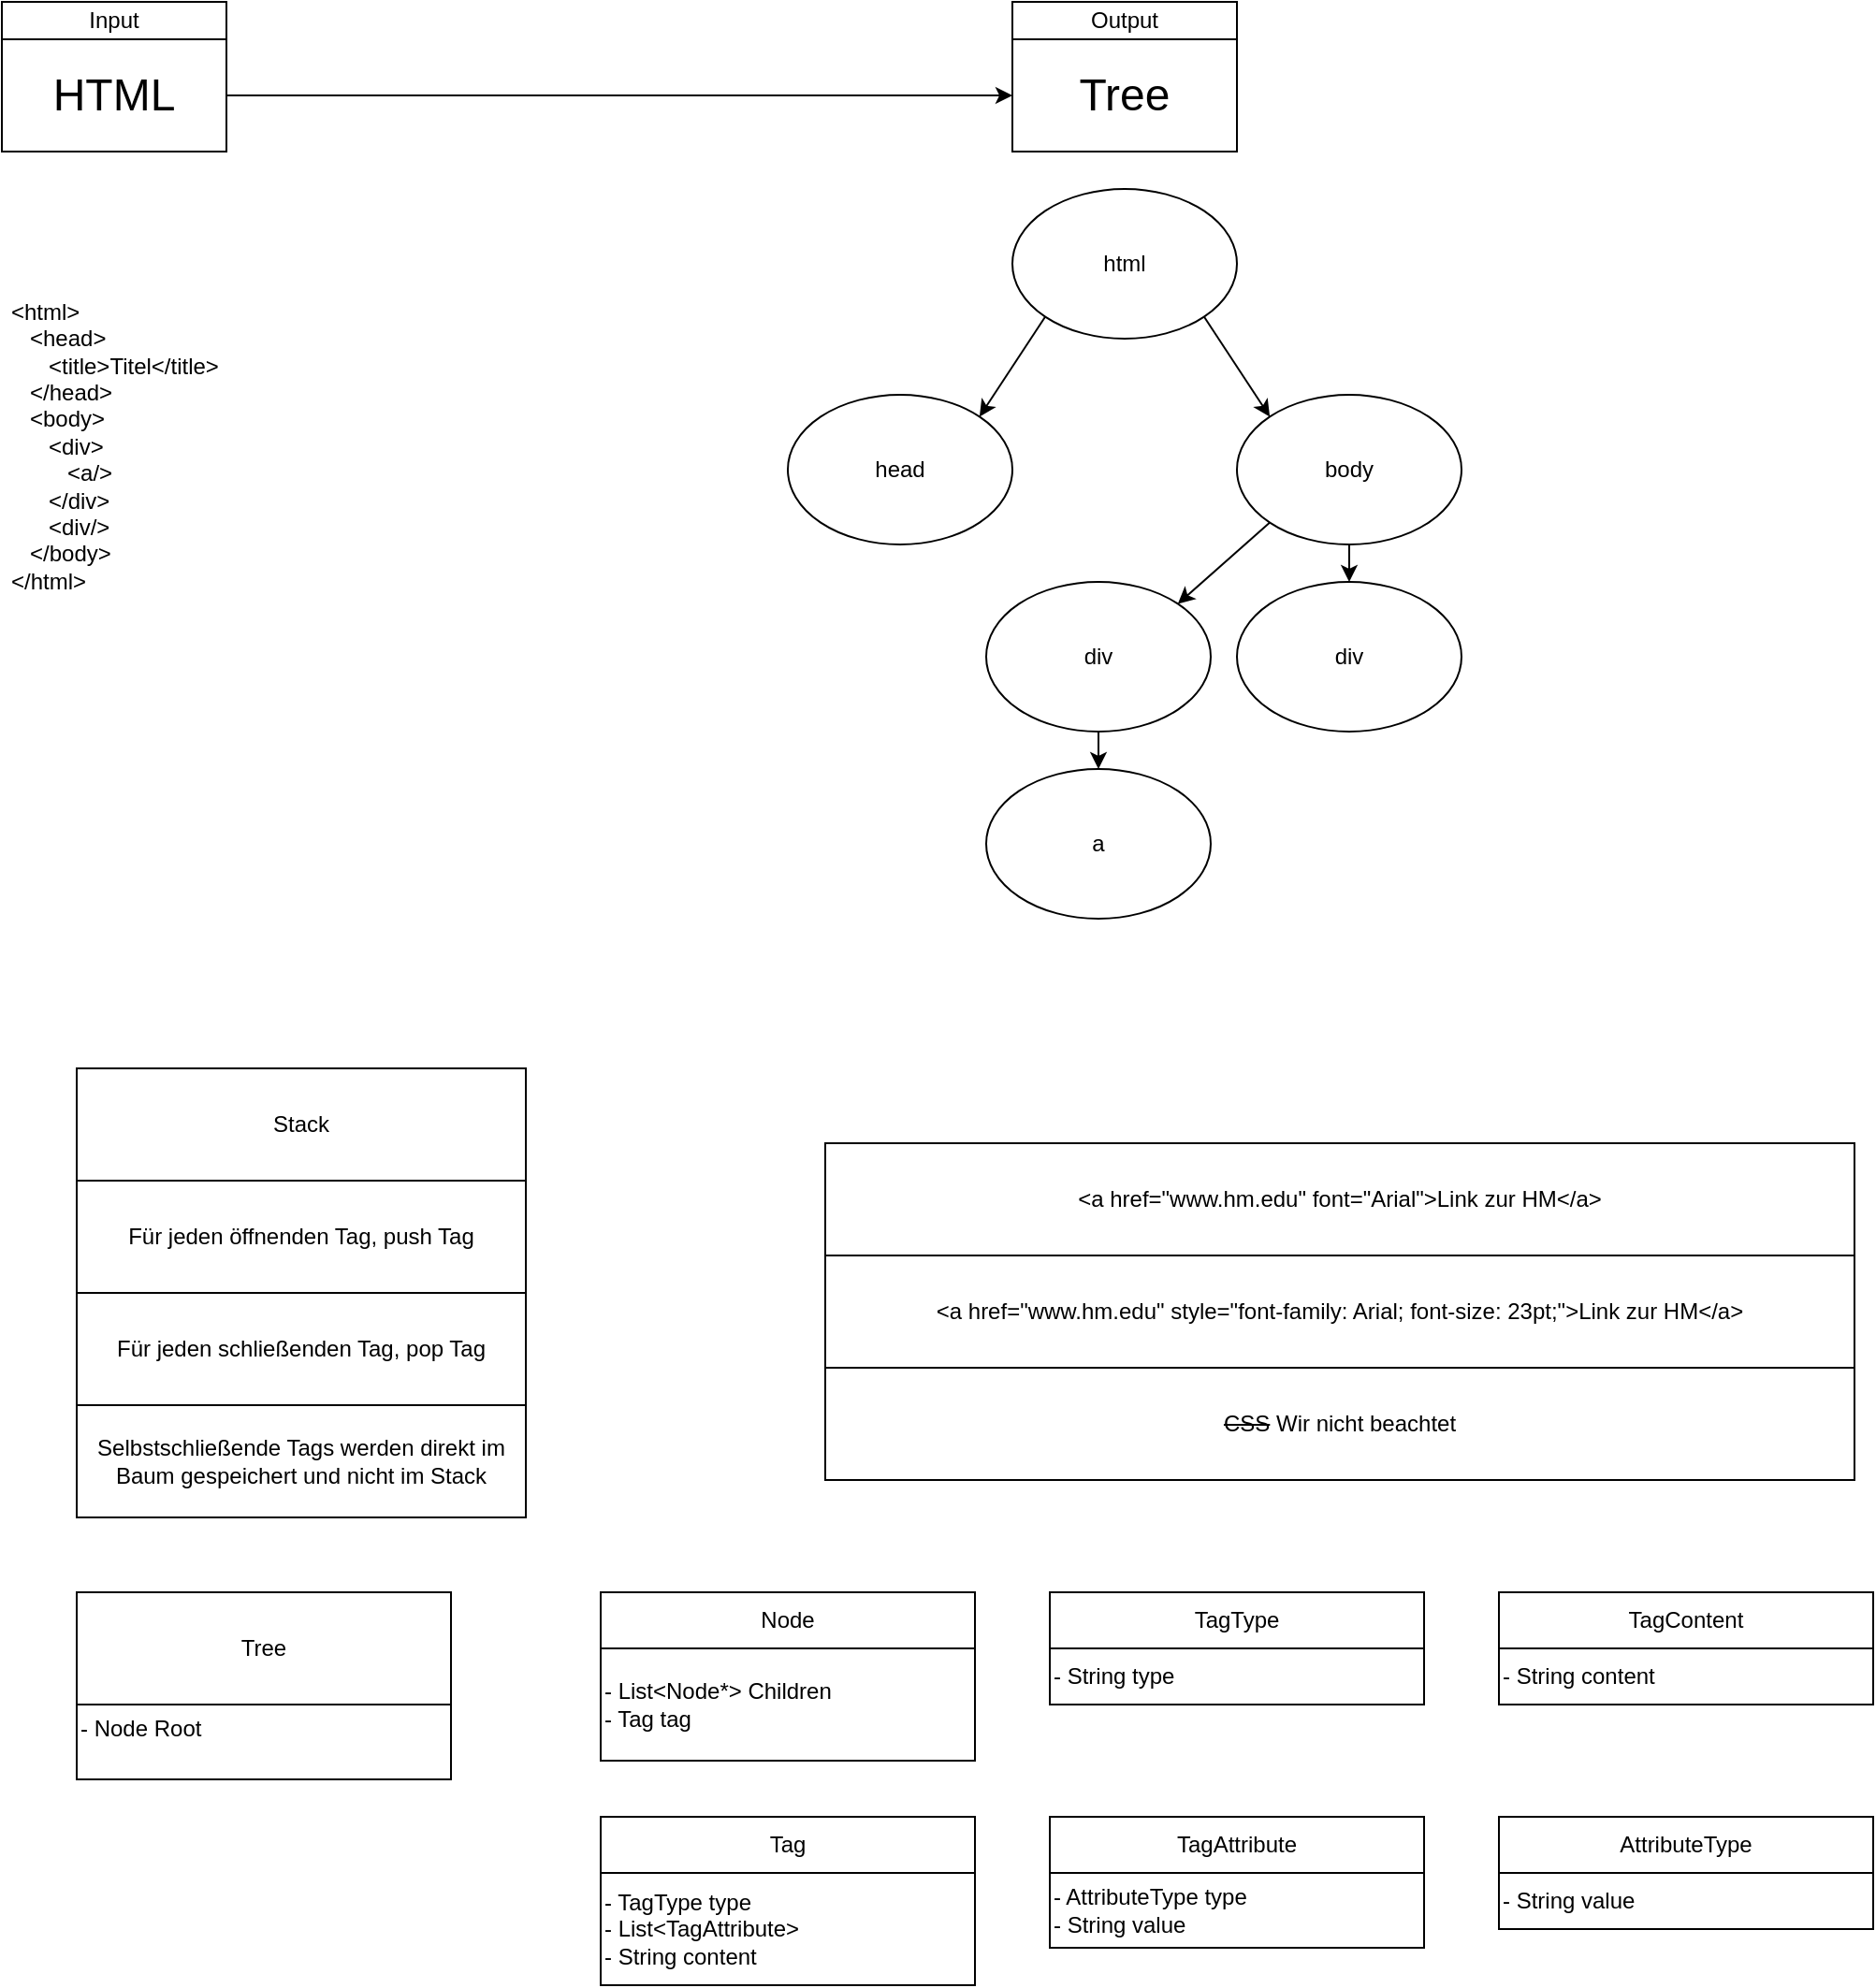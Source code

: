 <mxfile version="12.9.5" type="device"><diagram id="ECqgAhugxioCzv_q0aiJ" name="Page-1"><mxGraphModel dx="674" dy="997" grid="1" gridSize="10" guides="1" tooltips="1" connect="1" arrows="1" fold="1" page="1" pageScale="1" pageWidth="827" pageHeight="1169" math="0" shadow="0"><root><mxCell id="0"/><mxCell id="1" parent="0"/><mxCell id="4WClpscaZ9VoH0492_hl-3" style="edgeStyle=orthogonalEdgeStyle;rounded=0;orthogonalLoop=1;jettySize=auto;html=1;exitX=1;exitY=0.5;exitDx=0;exitDy=0;entryX=0;entryY=0.5;entryDx=0;entryDy=0;" parent="1" source="4WClpscaZ9VoH0492_hl-1" target="4WClpscaZ9VoH0492_hl-2" edge="1"><mxGeometry relative="1" as="geometry"/></mxCell><mxCell id="4WClpscaZ9VoH0492_hl-1" value="&lt;font style=&quot;font-size: 24px&quot;&gt;HTML&lt;/font&gt;" style="rounded=0;whiteSpace=wrap;html=1;" parent="1" vertex="1"><mxGeometry x="40" y="90" width="120" height="60" as="geometry"/></mxCell><mxCell id="4WClpscaZ9VoH0492_hl-2" value="&lt;font style=&quot;font-size: 24px&quot;&gt;Tree&lt;/font&gt;" style="rounded=0;whiteSpace=wrap;html=1;" parent="1" vertex="1"><mxGeometry x="580" y="90" width="120" height="60" as="geometry"/></mxCell><mxCell id="4WClpscaZ9VoH0492_hl-8" value="head" style="ellipse;whiteSpace=wrap;html=1;" parent="1" vertex="1"><mxGeometry x="460" y="280" width="120" height="80" as="geometry"/></mxCell><mxCell id="4WClpscaZ9VoH0492_hl-9" value="html" style="ellipse;whiteSpace=wrap;html=1;" parent="1" vertex="1"><mxGeometry x="580" y="170" width="120" height="80" as="geometry"/></mxCell><mxCell id="4WClpscaZ9VoH0492_hl-10" value="body" style="ellipse;whiteSpace=wrap;html=1;" parent="1" vertex="1"><mxGeometry x="700" y="280" width="120" height="80" as="geometry"/></mxCell><mxCell id="4WClpscaZ9VoH0492_hl-13" value="" style="endArrow=classic;html=1;exitX=0;exitY=1;exitDx=0;exitDy=0;entryX=1;entryY=0;entryDx=0;entryDy=0;" parent="1" source="4WClpscaZ9VoH0492_hl-9" target="4WClpscaZ9VoH0492_hl-8" edge="1"><mxGeometry width="50" height="50" relative="1" as="geometry"><mxPoint x="686" y="370" as="sourcePoint"/><mxPoint x="736" y="320" as="targetPoint"/></mxGeometry></mxCell><mxCell id="4WClpscaZ9VoH0492_hl-14" value="" style="endArrow=classic;html=1;exitX=1;exitY=1;exitDx=0;exitDy=0;entryX=0;entryY=0;entryDx=0;entryDy=0;" parent="1" source="4WClpscaZ9VoH0492_hl-9" target="4WClpscaZ9VoH0492_hl-10" edge="1"><mxGeometry width="50" height="50" relative="1" as="geometry"><mxPoint x="607.574" y="248.284" as="sourcePoint"/><mxPoint x="572.426" y="301.716" as="targetPoint"/></mxGeometry></mxCell><mxCell id="4WClpscaZ9VoH0492_hl-15" value="Für jeden öffnenden Tag, push Tag" style="rounded=0;whiteSpace=wrap;html=1;" parent="1" vertex="1"><mxGeometry x="80" y="700" width="240" height="60" as="geometry"/></mxCell><mxCell id="4WClpscaZ9VoH0492_hl-16" value="div" style="ellipse;whiteSpace=wrap;html=1;" parent="1" vertex="1"><mxGeometry x="566" y="380" width="120" height="80" as="geometry"/></mxCell><mxCell id="4WClpscaZ9VoH0492_hl-17" value="a" style="ellipse;whiteSpace=wrap;html=1;" parent="1" vertex="1"><mxGeometry x="566" y="480" width="120" height="80" as="geometry"/></mxCell><mxCell id="4WClpscaZ9VoH0492_hl-18" value="div" style="ellipse;whiteSpace=wrap;html=1;" parent="1" vertex="1"><mxGeometry x="700" y="380" width="120" height="80" as="geometry"/></mxCell><mxCell id="4WClpscaZ9VoH0492_hl-20" value="" style="endArrow=classic;html=1;exitX=0;exitY=1;exitDx=0;exitDy=0;entryX=1;entryY=0;entryDx=0;entryDy=0;" parent="1" source="4WClpscaZ9VoH0492_hl-10" target="4WClpscaZ9VoH0492_hl-16" edge="1"><mxGeometry width="50" height="50" relative="1" as="geometry"><mxPoint x="607.574" y="248.284" as="sourcePoint"/><mxPoint x="572.426" y="301.716" as="targetPoint"/></mxGeometry></mxCell><mxCell id="4WClpscaZ9VoH0492_hl-21" value="" style="endArrow=classic;html=1;exitX=0.5;exitY=1;exitDx=0;exitDy=0;" parent="1" source="4WClpscaZ9VoH0492_hl-10" target="4WClpscaZ9VoH0492_hl-18" edge="1"><mxGeometry width="50" height="50" relative="1" as="geometry"><mxPoint x="727.574" y="358.284" as="sourcePoint"/><mxPoint x="678.426" y="401.716" as="targetPoint"/></mxGeometry></mxCell><mxCell id="4WClpscaZ9VoH0492_hl-22" value="" style="endArrow=classic;html=1;exitX=0.5;exitY=1;exitDx=0;exitDy=0;entryX=0.5;entryY=0;entryDx=0;entryDy=0;" parent="1" source="4WClpscaZ9VoH0492_hl-16" target="4WClpscaZ9VoH0492_hl-17" edge="1"><mxGeometry width="50" height="50" relative="1" as="geometry"><mxPoint x="686" y="530" as="sourcePoint"/><mxPoint x="736" y="480" as="targetPoint"/></mxGeometry></mxCell><mxCell id="4WClpscaZ9VoH0492_hl-23" value="Stack" style="rounded=0;whiteSpace=wrap;html=1;" parent="1" vertex="1"><mxGeometry x="80" y="640" width="240" height="60" as="geometry"/></mxCell><mxCell id="4WClpscaZ9VoH0492_hl-25" value="Für jeden schließenden Tag, pop Tag" style="rounded=0;whiteSpace=wrap;html=1;" parent="1" vertex="1"><mxGeometry x="80" y="760" width="240" height="60" as="geometry"/></mxCell><mxCell id="4WClpscaZ9VoH0492_hl-26" value="Selbstschließende Tags werden direkt im Baum gespeichert und nicht im Stack " style="rounded=0;whiteSpace=wrap;html=1;" parent="1" vertex="1"><mxGeometry x="80" y="820" width="240" height="60" as="geometry"/></mxCell><mxCell id="4WClpscaZ9VoH0492_hl-27" value="Node" style="rounded=0;whiteSpace=wrap;html=1;" parent="1" vertex="1"><mxGeometry x="360" y="920" width="200" height="30" as="geometry"/></mxCell><mxCell id="4WClpscaZ9VoH0492_hl-29" value="&lt;div align=&quot;left&quot;&gt;- List&amp;lt;Node*&amp;gt; Children&lt;/div&gt;&lt;div align=&quot;left&quot;&gt;- Tag tag&lt;br&gt;&lt;/div&gt;" style="rounded=0;whiteSpace=wrap;html=1;align=left;" parent="1" vertex="1"><mxGeometry x="360" y="950" width="200" height="60" as="geometry"/></mxCell><mxCell id="4WClpscaZ9VoH0492_hl-30" value="Tag" style="rounded=0;whiteSpace=wrap;html=1;" parent="1" vertex="1"><mxGeometry x="360" y="1040" width="200" height="30" as="geometry"/></mxCell><mxCell id="4WClpscaZ9VoH0492_hl-31" value="&lt;div align=&quot;left&quot;&gt;- TagType type&lt;/div&gt;&lt;div align=&quot;left&quot;&gt;- List&amp;lt;TagAttribute&amp;gt;&lt;br&gt;&lt;/div&gt;&lt;div align=&quot;left&quot;&gt;- String content&lt;br&gt;&lt;/div&gt;" style="rounded=0;whiteSpace=wrap;html=1;align=left;" parent="1" vertex="1"><mxGeometry x="360" y="1070" width="200" height="60" as="geometry"/></mxCell><mxCell id="4WClpscaZ9VoH0492_hl-32" value="TagType" style="rounded=0;whiteSpace=wrap;html=1;" parent="1" vertex="1"><mxGeometry x="600" y="920" width="200" height="30" as="geometry"/></mxCell><mxCell id="4WClpscaZ9VoH0492_hl-33" value="&lt;div align=&quot;left&quot;&gt;- String type&lt;/div&gt;" style="rounded=0;whiteSpace=wrap;html=1;align=left;" parent="1" vertex="1"><mxGeometry x="600" y="950" width="200" height="30" as="geometry"/></mxCell><mxCell id="4WClpscaZ9VoH0492_hl-36" value="TagContent" style="rounded=0;whiteSpace=wrap;html=1;" parent="1" vertex="1"><mxGeometry x="840" y="920" width="200" height="30" as="geometry"/></mxCell><mxCell id="4WClpscaZ9VoH0492_hl-37" value="&lt;div align=&quot;left&quot;&gt;- String content&lt;/div&gt;" style="rounded=0;whiteSpace=wrap;html=1;align=left;" parent="1" vertex="1"><mxGeometry x="840" y="950" width="200" height="30" as="geometry"/></mxCell><mxCell id="4WClpscaZ9VoH0492_hl-38" value="TagAttribute" style="rounded=0;whiteSpace=wrap;html=1;" parent="1" vertex="1"><mxGeometry x="600" y="1040" width="200" height="30" as="geometry"/></mxCell><mxCell id="4WClpscaZ9VoH0492_hl-39" value="&lt;div align=&quot;left&quot;&gt;- AttributeType type&lt;br&gt;&lt;/div&gt;&lt;div align=&quot;left&quot;&gt;- String value&lt;/div&gt;" style="rounded=0;whiteSpace=wrap;html=1;align=left;" parent="1" vertex="1"><mxGeometry x="600" y="1070" width="200" height="40" as="geometry"/></mxCell><mxCell id="4WClpscaZ9VoH0492_hl-40" value="&amp;lt;a href=&quot;www.hm.edu&quot; font=&quot;Arial&quot;&amp;gt;Link zur HM&amp;lt;/a&amp;gt;" style="rounded=0;whiteSpace=wrap;html=1;" parent="1" vertex="1"><mxGeometry x="480" y="680" width="550" height="60" as="geometry"/></mxCell><mxCell id="4WClpscaZ9VoH0492_hl-41" value="&amp;lt;a href=&quot;www.hm.edu&quot; style=&quot;font-family: Arial; font-size: 23pt;&quot;&amp;gt;Link zur HM&amp;lt;/a&amp;gt;" style="rounded=0;whiteSpace=wrap;html=1;" parent="1" vertex="1"><mxGeometry x="480" y="740" width="550" height="60" as="geometry"/></mxCell><mxCell id="4WClpscaZ9VoH0492_hl-42" value="AttributeType" style="rounded=0;whiteSpace=wrap;html=1;" parent="1" vertex="1"><mxGeometry x="840" y="1040" width="200" height="30" as="geometry"/></mxCell><mxCell id="4WClpscaZ9VoH0492_hl-43" value="&lt;div align=&quot;left&quot;&gt;- String value&lt;/div&gt;" style="rounded=0;whiteSpace=wrap;html=1;align=left;" parent="1" vertex="1"><mxGeometry x="840" y="1070" width="200" height="30" as="geometry"/></mxCell><mxCell id="4WClpscaZ9VoH0492_hl-44" value="&lt;s&gt;CSS&lt;/s&gt; Wir nicht beachtet" style="rounded=0;whiteSpace=wrap;html=1;" parent="1" vertex="1"><mxGeometry x="480" y="800" width="550" height="60" as="geometry"/></mxCell><mxCell id="4WClpscaZ9VoH0492_hl-47" value="Input" style="rounded=0;whiteSpace=wrap;html=1;" parent="1" vertex="1"><mxGeometry x="40" y="70" width="120" height="20" as="geometry"/></mxCell><mxCell id="4WClpscaZ9VoH0492_hl-48" value="Output" style="rounded=0;whiteSpace=wrap;html=1;" parent="1" vertex="1"><mxGeometry x="580" y="70" width="120" height="20" as="geometry"/></mxCell><mxCell id="4WClpscaZ9VoH0492_hl-53" value="Tree" style="rounded=0;whiteSpace=wrap;html=1;" parent="1" vertex="1"><mxGeometry x="80" y="920" width="200" height="60" as="geometry"/></mxCell><mxCell id="4WClpscaZ9VoH0492_hl-54" value="&lt;div align=&quot;left&quot;&gt;- Node Root&lt;/div&gt;&lt;div align=&quot;left&quot;&gt;&lt;br&gt;&lt;/div&gt;" style="rounded=0;whiteSpace=wrap;html=1;align=left;" parent="1" vertex="1"><mxGeometry x="80" y="980" width="200" height="40" as="geometry"/></mxCell><mxCell id="4WClpscaZ9VoH0492_hl-55" style="edgeStyle=orthogonalEdgeStyle;rounded=0;orthogonalLoop=1;jettySize=auto;html=1;exitX=0.5;exitY=1;exitDx=0;exitDy=0;" parent="1" source="4WClpscaZ9VoH0492_hl-37" target="4WClpscaZ9VoH0492_hl-37" edge="1"><mxGeometry relative="1" as="geometry"/></mxCell><mxCell id="qhqojD3dqU8nJrKhc7Cx-1" value="&lt;div&gt;&lt;br&gt;&lt;/div&gt;&lt;div&gt;&lt;br&gt;&lt;/div&gt;&lt;div&gt;&amp;lt;html&amp;gt;&lt;/div&gt;&lt;div&gt;&amp;nbsp;&amp;nbsp; &amp;lt;head&amp;gt;&lt;/div&gt;&lt;div&gt;&amp;nbsp;&amp;nbsp;&amp;nbsp;&amp;nbsp;&amp;nbsp; &amp;lt;title&amp;gt;Titel&amp;lt;/title&amp;gt;&lt;/div&gt;&lt;div&gt;&amp;nbsp;&amp;nbsp; &amp;lt;/head&amp;gt;&lt;/div&gt;&lt;div&gt;&amp;nbsp;&amp;nbsp; &amp;lt;body&amp;gt;&lt;/div&gt;&lt;div&gt;&amp;nbsp;&amp;nbsp;&amp;nbsp;&amp;nbsp;&amp;nbsp; &amp;lt;div&amp;gt;&lt;/div&gt;&lt;div&gt;&amp;nbsp;&amp;nbsp;&amp;nbsp;&amp;nbsp;&amp;nbsp;&amp;nbsp;&amp;nbsp;&amp;nbsp; &amp;lt;a/&amp;gt;&lt;/div&gt;&lt;div&gt;&amp;nbsp;&amp;nbsp;&amp;nbsp;&amp;nbsp;&amp;nbsp; &amp;lt;/div&amp;gt;&lt;/div&gt;&lt;div&gt;&amp;nbsp;&amp;nbsp;&amp;nbsp;&amp;nbsp;&amp;nbsp; &amp;lt;div/&amp;gt;&lt;/div&gt;&lt;div&gt;&amp;nbsp;&amp;nbsp; &amp;lt;/body&amp;gt;&lt;/div&gt;&lt;div&gt;&amp;lt;/html&amp;gt;&lt;br&gt;&lt;/div&gt;&lt;div&gt;&lt;br&gt;&lt;/div&gt;" style="text;html=1;strokeColor=none;fillColor=none;spacing=5;spacingTop=-20;whiteSpace=wrap;overflow=hidden;rounded=0;fontColor=#000000;" vertex="1" parent="1"><mxGeometry x="40" y="210" width="190" height="340" as="geometry"/></mxCell></root></mxGraphModel></diagram></mxfile>